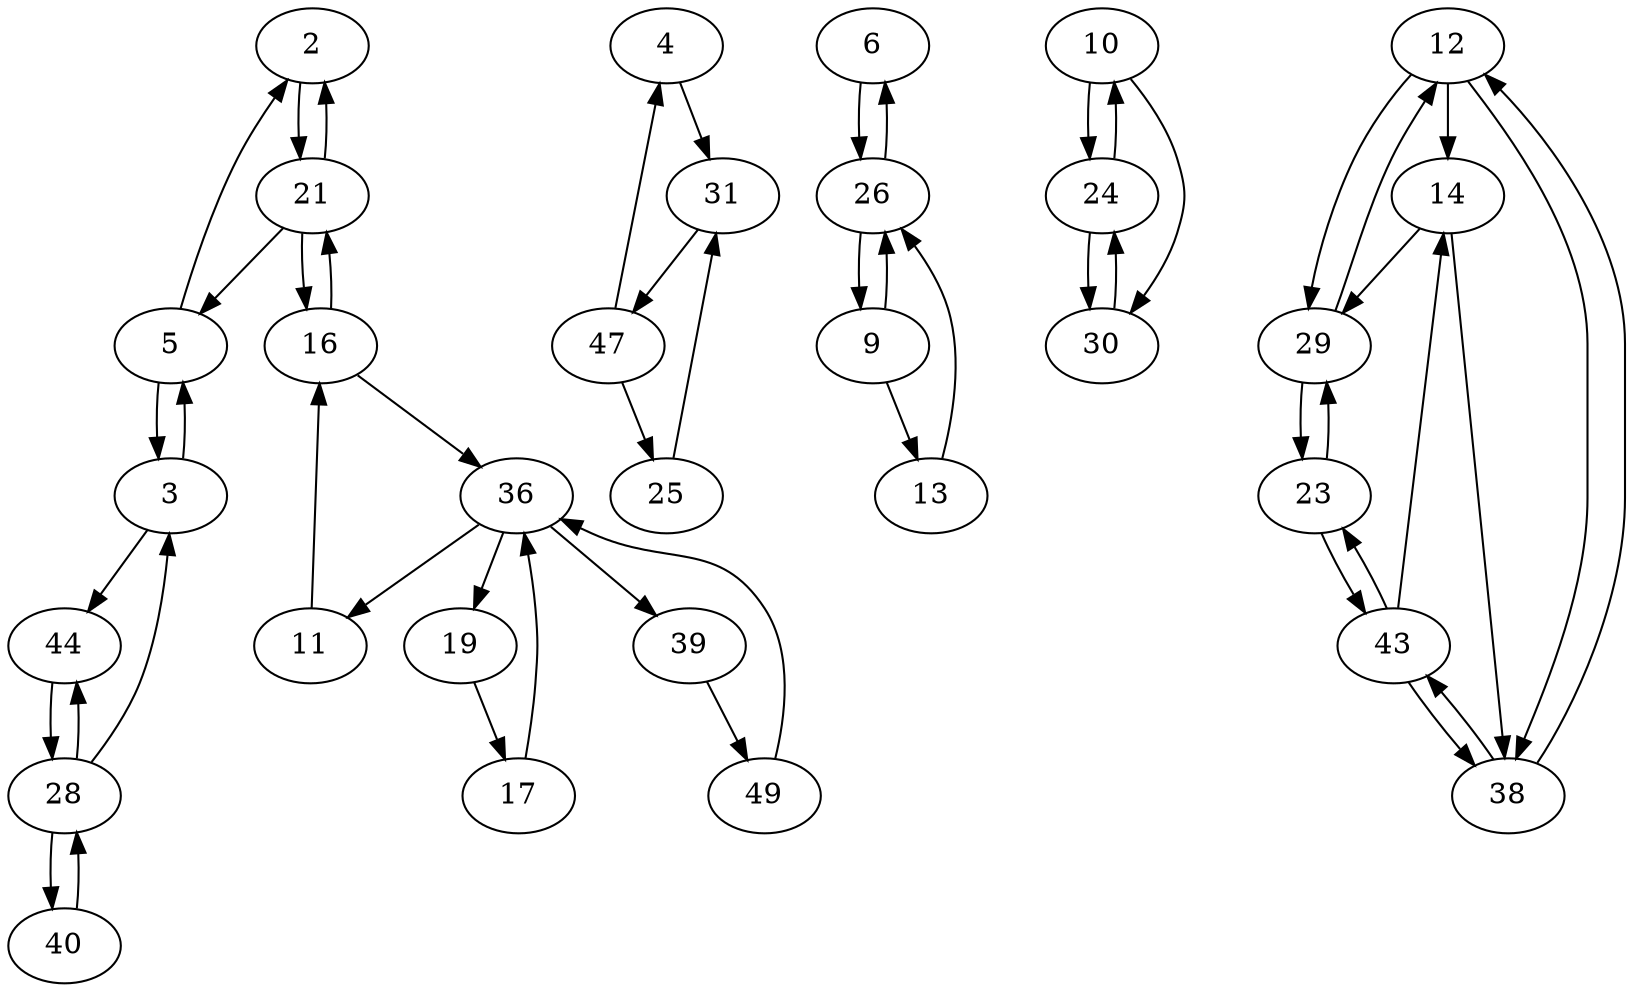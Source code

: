 digraph G {
  2 -> 21;
  3 -> 5;
  3 -> 44;
  4 -> 31;
  5 -> 2;
  5 -> 3;
  6 -> 26;
  9 -> 13;
  9 -> 26;
  10 -> 24;
  10 -> 30;
  11 -> 16;
  12 -> 14;
  12 -> 29;
  12 -> 38;
  13 -> 26;
  14 -> 29;
  14 -> 38;
  16 -> 21;
  16 -> 36;
  17 -> 36;
  19 -> 17;
  21 -> 2;
  21 -> 5;
  21 -> 16;
  23 -> 29;
  23 -> 43;
  24 -> 10;
  24 -> 30;
  25 -> 31;
  26 -> 6;
  26 -> 9;
  28 -> 3;
  28 -> 40;
  28 -> 44;
  29 -> 12;
  29 -> 23;
  30 -> 24;
  31 -> 47;
  36 -> 11;
  36 -> 19;
  36 -> 39;
  38 -> 12;
  38 -> 43;
  39 -> 49;
  40 -> 28;
  43 -> 14;
  43 -> 23;
  43 -> 38;
  44 -> 28;
  47 -> 4;
  47 -> 25;
  49 -> 36;
}